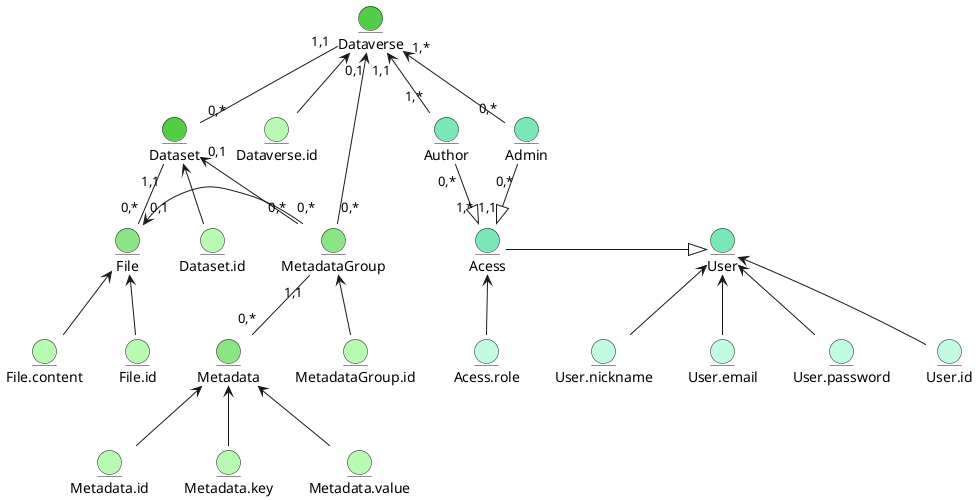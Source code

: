 @startuml
entity Dataverse #53CC47
entity Dataverse.id #B7FBB1

entity Dataset #53CC47
entity Dataset.id #B7FBB1

entity File #8DE485
entity File.id #B7FBB1
entity File.content #B7FBB1

entity MetadataGroup #8DE485
entity MetadataGroup.id #B7FBB1

entity Metadata #8DE485
entity Metadata.id #B7FBB1
entity Metadata.key #B7FBB1
entity Metadata.value #B7FBB1

entity Admin #7BE7B8
entity Author #7BE7B8

entity User #7BE7B8
entity User.id #C0FCE2
entity User.nickname #C0FCE2
entity User.email #C0FCE2
entity User.password #C0FCE2

entity Acess #7BE7B8
entity Acess.role #C0FCE2

Dataverse <-- Dataverse.id
Dataverse "1,*"<--"0,*" Admin
Dataverse "1,1"<--"1,*" Author
Dataverse "1,1"--"0,*" Dataset


MetadataGroup <-- MetadataGroup.id

MetadataGroup "0,*"-l->"0,1" File
MetadataGroup "0,*"-r->"0,1" Dataverse
MetadataGroup "0,*"-->"0,1" Dataset
MetadataGroup "1,1"--"0,*" Metadata

Metadata <-- Metadata.id
Metadata <-- Metadata.key
Metadata <-- Metadata.value

File <-- File.id
File <-- File.content

Dataset <-- Dataset.id
Dataset "1,1"--"0,*" File

Author "0,*"--|>"1,*" Acess
Admin "0,*"--|>"1,1" Acess
User <|-l- Acess
Acess <-- Acess.role
User <-- User.id
User <-- User.nickname
User <-- User.email
User <-- User.password
@enduml

